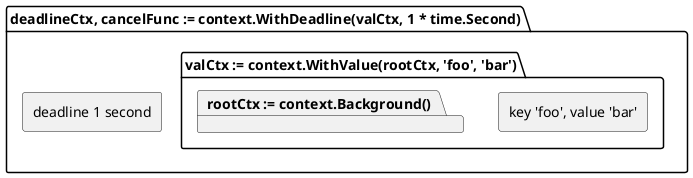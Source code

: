 @startuml
package "deadlineCtx, cancelFunc := context.WithDeadline(valCtx, 1 * time.Second)" {
  package "valCtx := context.WithValue(rootCtx, 'foo', 'bar')" {
    package "rootCtx := context.Background()" {
    }
    rectangle "key 'foo', value 'bar'"
  }
  rectangle "deadline 1 second"
}
@enduml
